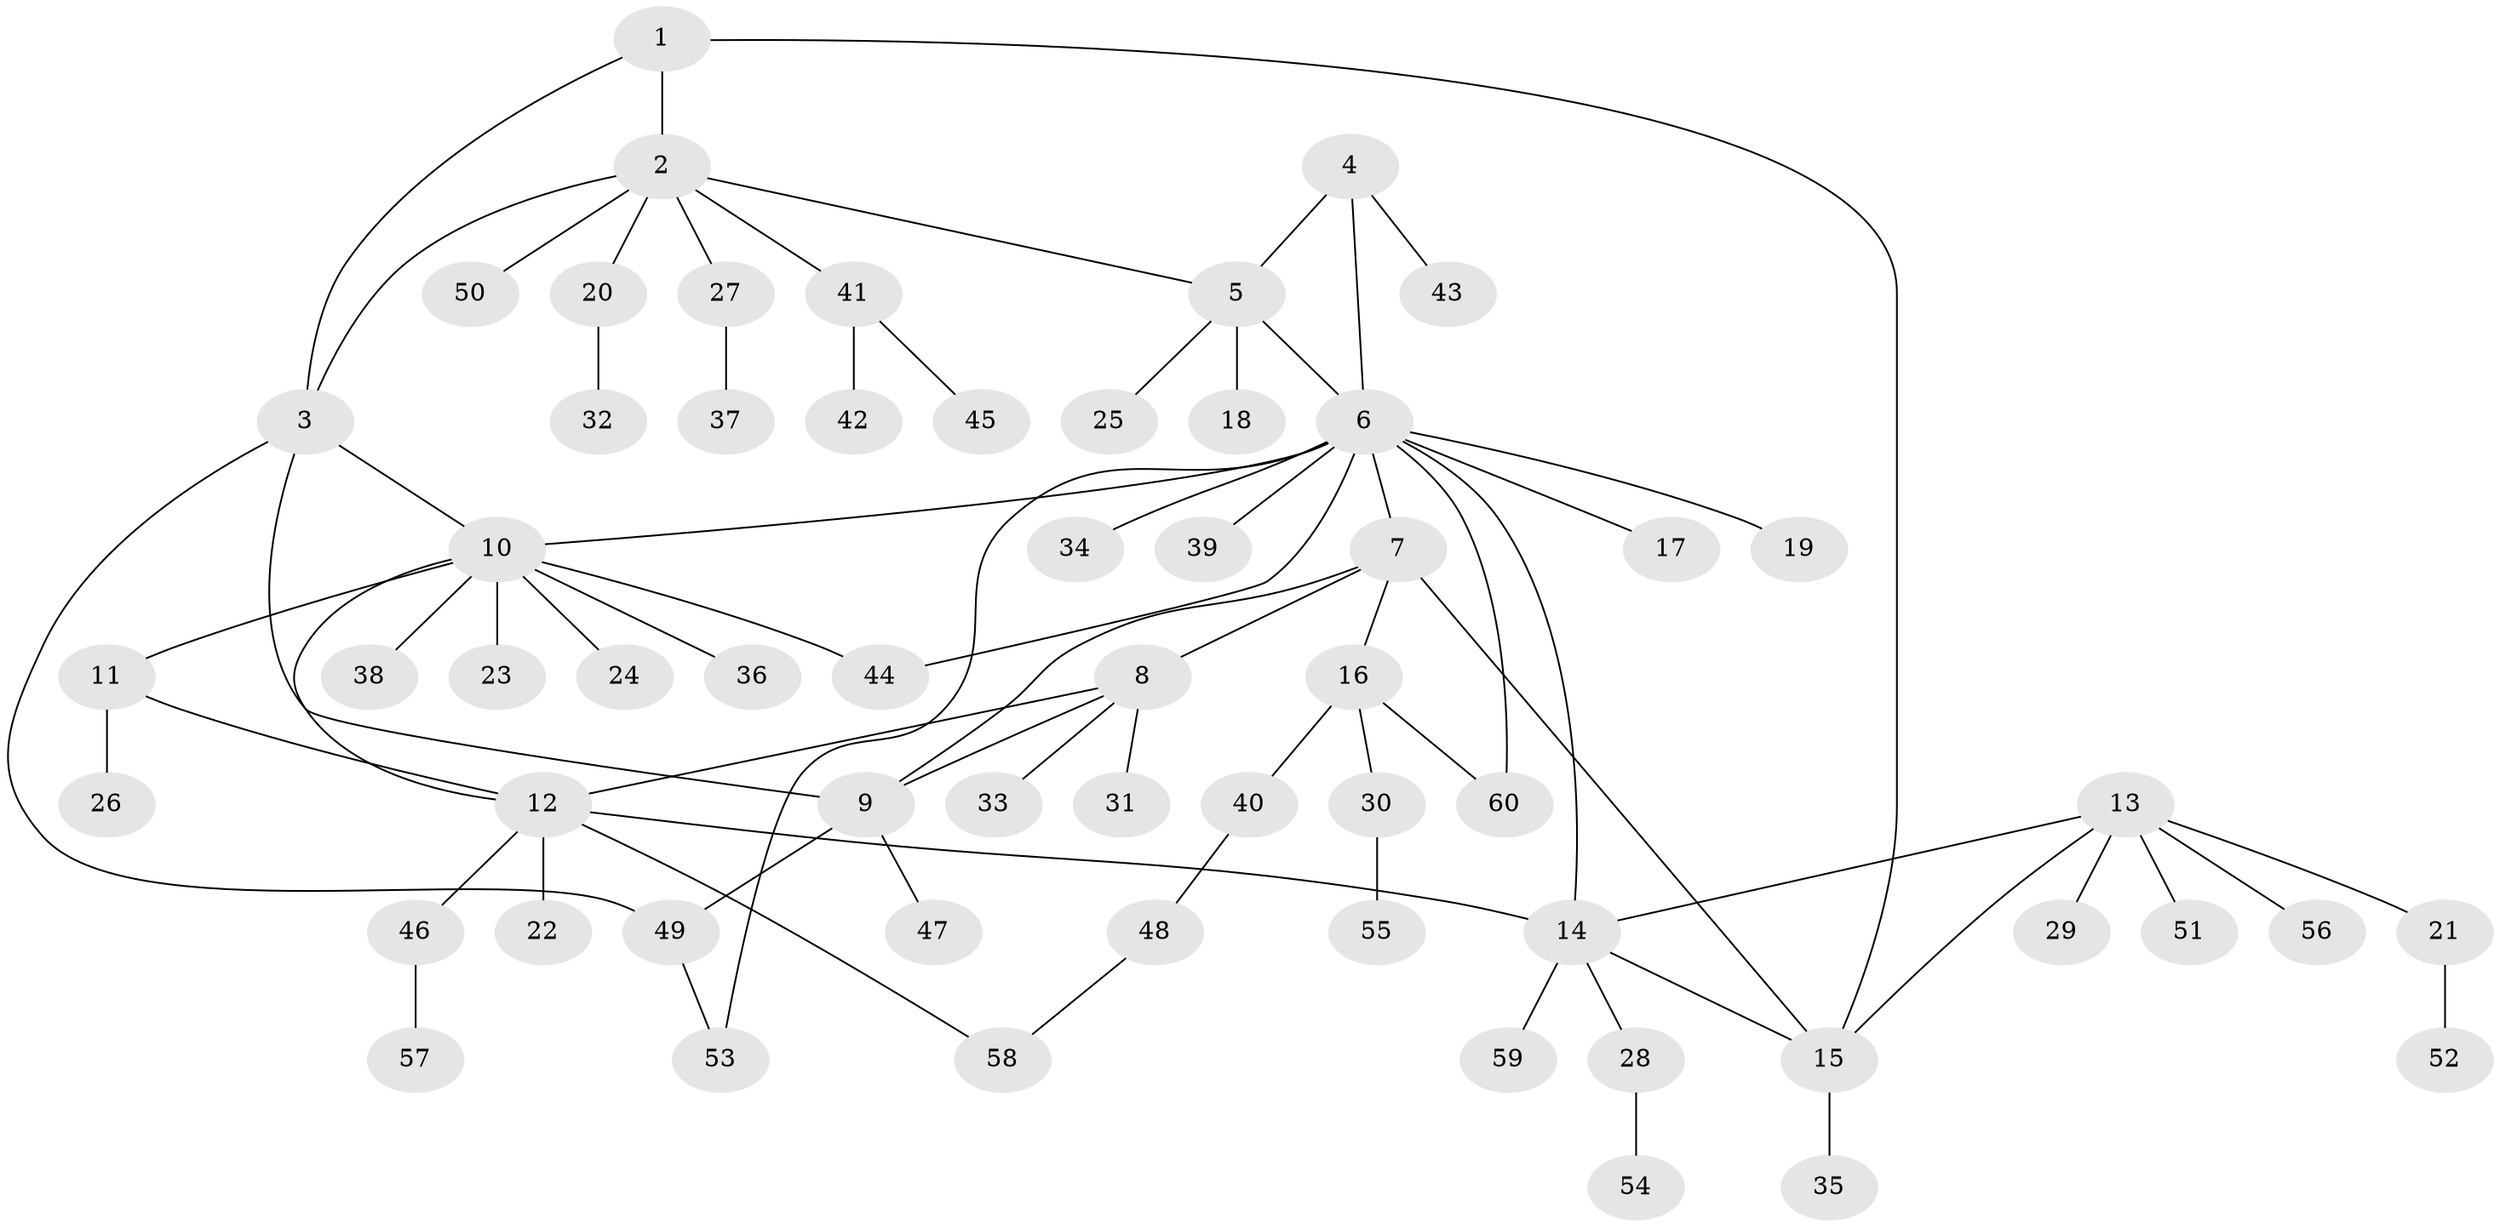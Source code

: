 // coarse degree distribution, {2: 0.16666666666666666, 9: 0.023809523809523808, 11: 0.023809523809523808, 3: 0.047619047619047616, 6: 0.07142857142857142, 5: 0.047619047619047616, 4: 0.023809523809523808, 8: 0.023809523809523808, 1: 0.5714285714285714}
// Generated by graph-tools (version 1.1) at 2025/19/03/04/25 18:19:36]
// undirected, 60 vertices, 75 edges
graph export_dot {
graph [start="1"]
  node [color=gray90,style=filled];
  1;
  2;
  3;
  4;
  5;
  6;
  7;
  8;
  9;
  10;
  11;
  12;
  13;
  14;
  15;
  16;
  17;
  18;
  19;
  20;
  21;
  22;
  23;
  24;
  25;
  26;
  27;
  28;
  29;
  30;
  31;
  32;
  33;
  34;
  35;
  36;
  37;
  38;
  39;
  40;
  41;
  42;
  43;
  44;
  45;
  46;
  47;
  48;
  49;
  50;
  51;
  52;
  53;
  54;
  55;
  56;
  57;
  58;
  59;
  60;
  1 -- 2;
  1 -- 3;
  1 -- 15;
  2 -- 3;
  2 -- 5;
  2 -- 20;
  2 -- 27;
  2 -- 41;
  2 -- 50;
  3 -- 9;
  3 -- 10;
  3 -- 49;
  4 -- 5;
  4 -- 6;
  4 -- 43;
  5 -- 6;
  5 -- 18;
  5 -- 25;
  6 -- 7;
  6 -- 10;
  6 -- 14;
  6 -- 17;
  6 -- 19;
  6 -- 34;
  6 -- 39;
  6 -- 44;
  6 -- 53;
  6 -- 60;
  7 -- 8;
  7 -- 9;
  7 -- 15;
  7 -- 16;
  8 -- 9;
  8 -- 12;
  8 -- 31;
  8 -- 33;
  9 -- 47;
  9 -- 49;
  10 -- 11;
  10 -- 12;
  10 -- 23;
  10 -- 24;
  10 -- 36;
  10 -- 38;
  10 -- 44;
  11 -- 12;
  11 -- 26;
  12 -- 14;
  12 -- 22;
  12 -- 46;
  12 -- 58;
  13 -- 14;
  13 -- 15;
  13 -- 21;
  13 -- 29;
  13 -- 51;
  13 -- 56;
  14 -- 15;
  14 -- 28;
  14 -- 59;
  15 -- 35;
  16 -- 30;
  16 -- 40;
  16 -- 60;
  20 -- 32;
  21 -- 52;
  27 -- 37;
  28 -- 54;
  30 -- 55;
  40 -- 48;
  41 -- 42;
  41 -- 45;
  46 -- 57;
  48 -- 58;
  49 -- 53;
}
